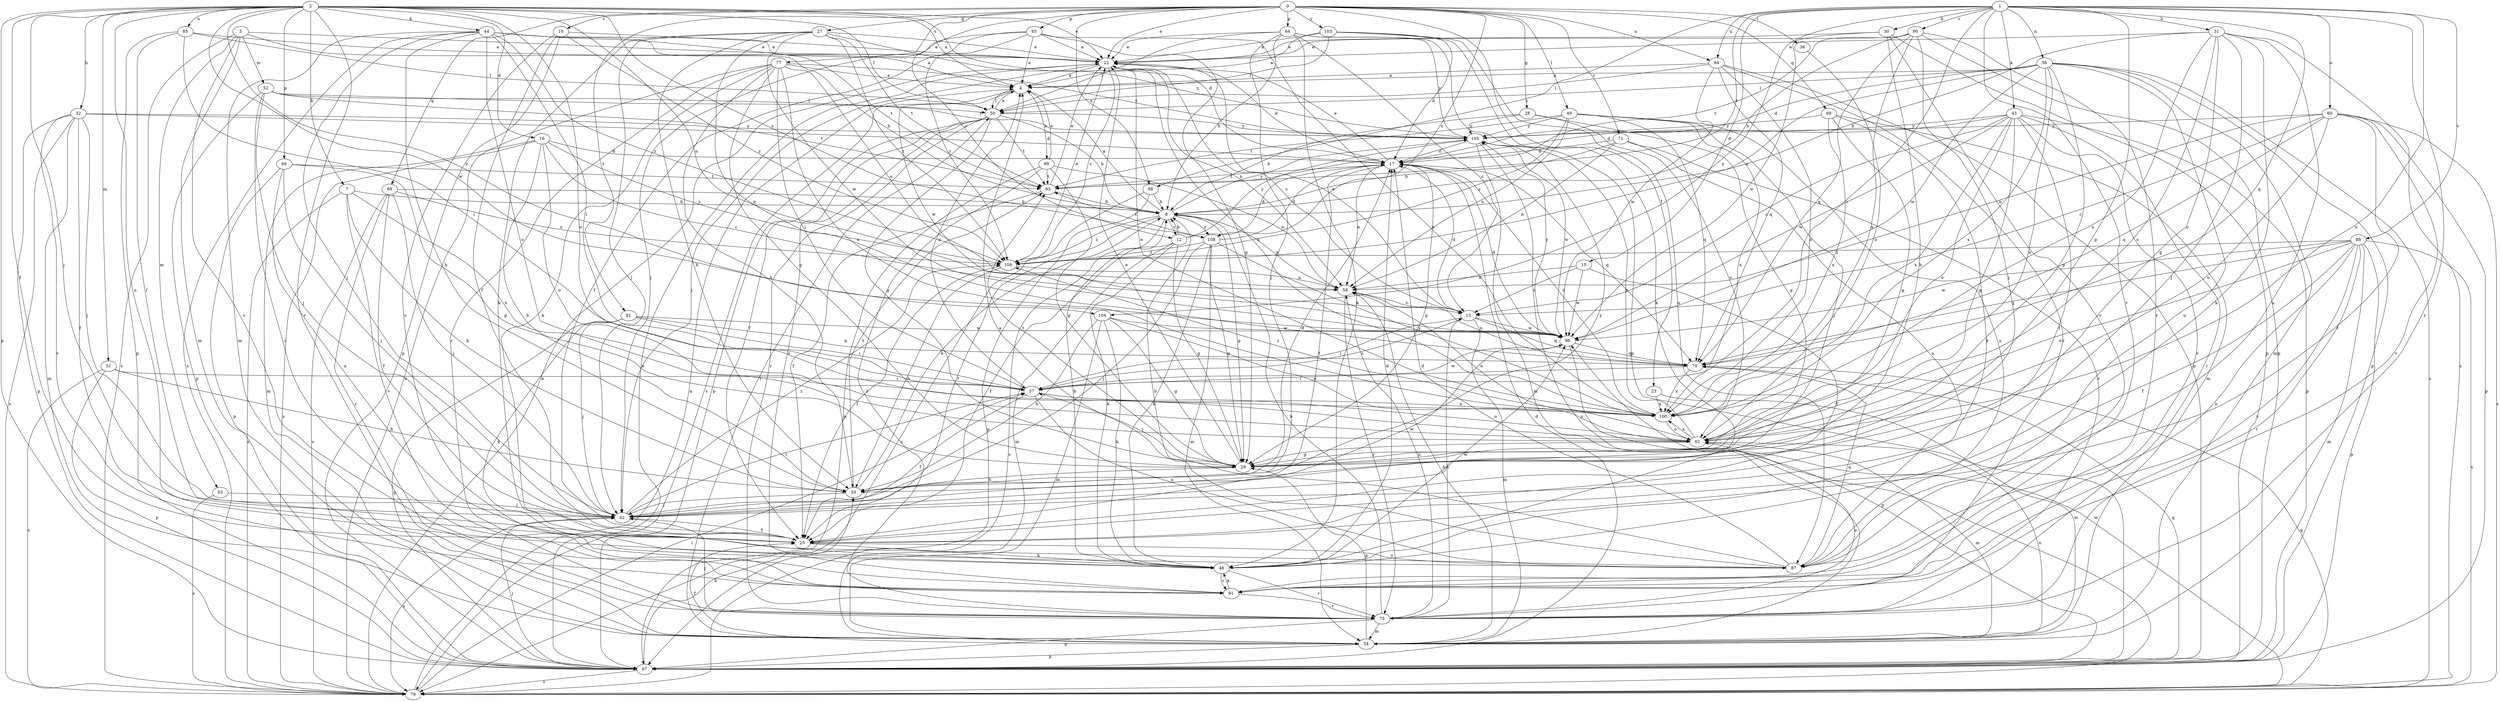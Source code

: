 strict digraph  {
0;
1;
2;
3;
4;
7;
8;
10;
12;
13;
15;
16;
17;
22;
23;
25;
27;
28;
29;
30;
31;
32;
33;
36;
37;
42;
43;
44;
46;
49;
50;
51;
52;
53;
54;
56;
58;
60;
62;
64;
65;
66;
67;
68;
69;
70;
71;
75;
77;
79;
81;
83;
84;
85;
87;
88;
90;
91;
96;
98;
99;
100;
103;
104;
105;
108;
109;
0 -> 10  [label=c];
0 -> 12  [label=c];
0 -> 22  [label=e];
0 -> 23  [label=f];
0 -> 27  [label=g];
0 -> 28  [label=g];
0 -> 36  [label=i];
0 -> 49  [label=l];
0 -> 64  [label=p];
0 -> 65  [label=p];
0 -> 68  [label=q];
0 -> 69  [label=q];
0 -> 71  [label=r];
0 -> 77  [label=s];
0 -> 81  [label=t];
0 -> 84  [label=u];
0 -> 98  [label=x];
0 -> 103  [label=y];
0 -> 108  [label=z];
1 -> 15  [label=d];
1 -> 29  [label=g];
1 -> 30  [label=h];
1 -> 31  [label=h];
1 -> 37  [label=i];
1 -> 43  [label=k];
1 -> 56  [label=n];
1 -> 60  [label=o];
1 -> 62  [label=o];
1 -> 70  [label=q];
1 -> 75  [label=r];
1 -> 83  [label=t];
1 -> 84  [label=u];
1 -> 88  [label=v];
1 -> 90  [label=v];
1 -> 91  [label=v];
1 -> 98  [label=x];
1 -> 104  [label=y];
2 -> 4  [label=a];
2 -> 7  [label=b];
2 -> 16  [label=d];
2 -> 17  [label=d];
2 -> 22  [label=e];
2 -> 25  [label=f];
2 -> 32  [label=h];
2 -> 42  [label=j];
2 -> 44  [label=k];
2 -> 50  [label=l];
2 -> 51  [label=m];
2 -> 58  [label=n];
2 -> 62  [label=o];
2 -> 66  [label=p];
2 -> 67  [label=p];
2 -> 75  [label=r];
2 -> 85  [label=u];
2 -> 87  [label=u];
2 -> 96  [label=w];
2 -> 104  [label=y];
2 -> 108  [label=z];
3 -> 4  [label=a];
3 -> 22  [label=e];
3 -> 52  [label=m];
3 -> 53  [label=m];
3 -> 54  [label=m];
3 -> 79  [label=s];
3 -> 91  [label=v];
4 -> 50  [label=l];
4 -> 79  [label=s];
4 -> 96  [label=w];
4 -> 99  [label=x];
7 -> 8  [label=b];
7 -> 33  [label=h];
7 -> 79  [label=s];
7 -> 91  [label=v];
7 -> 100  [label=x];
8 -> 4  [label=a];
8 -> 12  [label=c];
8 -> 25  [label=f];
8 -> 29  [label=g];
8 -> 58  [label=n];
8 -> 79  [label=s];
8 -> 105  [label=y];
8 -> 108  [label=z];
8 -> 109  [label=z];
10 -> 22  [label=e];
10 -> 25  [label=f];
10 -> 67  [label=p];
10 -> 91  [label=v];
10 -> 109  [label=z];
12 -> 8  [label=b];
12 -> 17  [label=d];
12 -> 25  [label=f];
12 -> 29  [label=g];
12 -> 46  [label=k];
12 -> 54  [label=m];
12 -> 105  [label=y];
13 -> 17  [label=d];
13 -> 22  [label=e];
13 -> 37  [label=i];
13 -> 54  [label=m];
13 -> 70  [label=q];
13 -> 96  [label=w];
15 -> 13  [label=c];
15 -> 25  [label=f];
15 -> 58  [label=n];
15 -> 96  [label=w];
16 -> 13  [label=c];
16 -> 17  [label=d];
16 -> 33  [label=h];
16 -> 54  [label=m];
16 -> 62  [label=o];
16 -> 79  [label=s];
16 -> 109  [label=z];
17 -> 22  [label=e];
17 -> 25  [label=f];
17 -> 29  [label=g];
17 -> 58  [label=n];
17 -> 70  [label=q];
17 -> 83  [label=t];
22 -> 4  [label=a];
22 -> 13  [label=c];
22 -> 17  [label=d];
22 -> 42  [label=j];
22 -> 58  [label=n];
22 -> 100  [label=x];
22 -> 109  [label=z];
23 -> 54  [label=m];
23 -> 100  [label=x];
25 -> 46  [label=k];
25 -> 87  [label=u];
27 -> 22  [label=e];
27 -> 33  [label=h];
27 -> 42  [label=j];
27 -> 46  [label=k];
27 -> 70  [label=q];
27 -> 83  [label=t];
27 -> 96  [label=w];
27 -> 105  [label=y];
27 -> 109  [label=z];
28 -> 8  [label=b];
28 -> 29  [label=g];
28 -> 62  [label=o];
28 -> 105  [label=y];
29 -> 22  [label=e];
29 -> 33  [label=h];
29 -> 37  [label=i];
29 -> 83  [label=t];
30 -> 22  [label=e];
30 -> 33  [label=h];
30 -> 67  [label=p];
30 -> 91  [label=v];
30 -> 96  [label=w];
31 -> 8  [label=b];
31 -> 22  [label=e];
31 -> 29  [label=g];
31 -> 42  [label=j];
31 -> 46  [label=k];
31 -> 62  [label=o];
31 -> 79  [label=s];
31 -> 87  [label=u];
31 -> 100  [label=x];
32 -> 17  [label=d];
32 -> 25  [label=f];
32 -> 42  [label=j];
32 -> 54  [label=m];
32 -> 67  [label=p];
32 -> 79  [label=s];
32 -> 91  [label=v];
32 -> 105  [label=y];
33 -> 8  [label=b];
33 -> 17  [label=d];
33 -> 42  [label=j];
33 -> 83  [label=t];
33 -> 105  [label=y];
36 -> 62  [label=o];
37 -> 4  [label=a];
37 -> 13  [label=c];
37 -> 25  [label=f];
37 -> 62  [label=o];
37 -> 87  [label=u];
37 -> 96  [label=w];
37 -> 100  [label=x];
42 -> 25  [label=f];
42 -> 37  [label=i];
42 -> 79  [label=s];
42 -> 96  [label=w];
42 -> 109  [label=z];
43 -> 13  [label=c];
43 -> 17  [label=d];
43 -> 25  [label=f];
43 -> 29  [label=g];
43 -> 62  [label=o];
43 -> 67  [label=p];
43 -> 75  [label=r];
43 -> 91  [label=v];
43 -> 96  [label=w];
43 -> 100  [label=x];
43 -> 105  [label=y];
44 -> 8  [label=b];
44 -> 22  [label=e];
44 -> 33  [label=h];
44 -> 37  [label=i];
44 -> 42  [label=j];
44 -> 54  [label=m];
44 -> 62  [label=o];
44 -> 79  [label=s];
44 -> 83  [label=t];
44 -> 109  [label=z];
46 -> 8  [label=b];
46 -> 17  [label=d];
46 -> 75  [label=r];
46 -> 91  [label=v];
46 -> 96  [label=w];
49 -> 42  [label=j];
49 -> 58  [label=n];
49 -> 70  [label=q];
49 -> 83  [label=t];
49 -> 87  [label=u];
49 -> 100  [label=x];
49 -> 105  [label=y];
49 -> 109  [label=z];
50 -> 4  [label=a];
50 -> 8  [label=b];
50 -> 25  [label=f];
50 -> 29  [label=g];
50 -> 67  [label=p];
50 -> 75  [label=r];
50 -> 83  [label=t];
50 -> 91  [label=v];
50 -> 105  [label=y];
51 -> 33  [label=h];
51 -> 37  [label=i];
51 -> 67  [label=p];
51 -> 79  [label=s];
52 -> 42  [label=j];
52 -> 50  [label=l];
52 -> 67  [label=p];
52 -> 83  [label=t];
52 -> 91  [label=v];
52 -> 105  [label=y];
53 -> 42  [label=j];
53 -> 79  [label=s];
54 -> 25  [label=f];
54 -> 29  [label=g];
54 -> 50  [label=l];
54 -> 58  [label=n];
54 -> 62  [label=o];
54 -> 67  [label=p];
56 -> 4  [label=a];
56 -> 17  [label=d];
56 -> 29  [label=g];
56 -> 50  [label=l];
56 -> 54  [label=m];
56 -> 62  [label=o];
56 -> 67  [label=p];
56 -> 79  [label=s];
56 -> 87  [label=u];
56 -> 96  [label=w];
56 -> 100  [label=x];
56 -> 109  [label=z];
58 -> 13  [label=c];
58 -> 62  [label=o];
58 -> 75  [label=r];
60 -> 13  [label=c];
60 -> 25  [label=f];
60 -> 58  [label=n];
60 -> 62  [label=o];
60 -> 67  [label=p];
60 -> 70  [label=q];
60 -> 79  [label=s];
60 -> 91  [label=v];
60 -> 105  [label=y];
62 -> 29  [label=g];
62 -> 54  [label=m];
62 -> 100  [label=x];
62 -> 105  [label=y];
64 -> 8  [label=b];
64 -> 13  [label=c];
64 -> 22  [label=e];
64 -> 42  [label=j];
64 -> 46  [label=k];
64 -> 50  [label=l];
64 -> 67  [label=p];
64 -> 105  [label=y];
65 -> 4  [label=a];
65 -> 22  [label=e];
65 -> 25  [label=f];
65 -> 29  [label=g];
65 -> 42  [label=j];
65 -> 100  [label=x];
65 -> 109  [label=z];
66 -> 29  [label=g];
66 -> 42  [label=j];
66 -> 67  [label=p];
66 -> 83  [label=t];
66 -> 87  [label=u];
67 -> 17  [label=d];
67 -> 22  [label=e];
67 -> 33  [label=h];
67 -> 42  [label=j];
67 -> 70  [label=q];
67 -> 79  [label=s];
68 -> 8  [label=b];
68 -> 25  [label=f];
68 -> 42  [label=j];
68 -> 75  [label=r];
68 -> 79  [label=s];
68 -> 109  [label=z];
69 -> 29  [label=g];
69 -> 46  [label=k];
69 -> 54  [label=m];
69 -> 100  [label=x];
69 -> 105  [label=y];
70 -> 37  [label=i];
70 -> 58  [label=n];
70 -> 100  [label=x];
71 -> 8  [label=b];
71 -> 17  [label=d];
71 -> 58  [label=n];
71 -> 75  [label=r];
71 -> 87  [label=u];
75 -> 8  [label=b];
75 -> 13  [label=c];
75 -> 42  [label=j];
75 -> 54  [label=m];
75 -> 58  [label=n];
75 -> 62  [label=o];
75 -> 67  [label=p];
77 -> 4  [label=a];
77 -> 29  [label=g];
77 -> 33  [label=h];
77 -> 37  [label=i];
77 -> 46  [label=k];
77 -> 58  [label=n];
77 -> 75  [label=r];
77 -> 79  [label=s];
77 -> 100  [label=x];
77 -> 105  [label=y];
79 -> 4  [label=a];
79 -> 22  [label=e];
79 -> 37  [label=i];
79 -> 70  [label=q];
79 -> 96  [label=w];
81 -> 37  [label=i];
81 -> 42  [label=j];
81 -> 46  [label=k];
81 -> 67  [label=p];
81 -> 70  [label=q];
81 -> 96  [label=w];
83 -> 8  [label=b];
83 -> 22  [label=e];
83 -> 25  [label=f];
84 -> 4  [label=a];
84 -> 50  [label=l];
84 -> 67  [label=p];
84 -> 70  [label=q];
84 -> 75  [label=r];
84 -> 96  [label=w];
84 -> 100  [label=x];
85 -> 22  [label=e];
85 -> 25  [label=f];
85 -> 37  [label=i];
85 -> 50  [label=l];
85 -> 67  [label=p];
87 -> 4  [label=a];
87 -> 8  [label=b];
87 -> 17  [label=d];
87 -> 70  [label=q];
88 -> 25  [label=f];
88 -> 54  [label=m];
88 -> 62  [label=o];
88 -> 67  [label=p];
88 -> 70  [label=q];
88 -> 75  [label=r];
88 -> 79  [label=s];
88 -> 87  [label=u];
88 -> 91  [label=v];
88 -> 96  [label=w];
88 -> 109  [label=z];
90 -> 8  [label=b];
90 -> 22  [label=e];
90 -> 42  [label=j];
90 -> 67  [label=p];
90 -> 70  [label=q];
90 -> 83  [label=t];
90 -> 91  [label=v];
90 -> 100  [label=x];
91 -> 46  [label=k];
91 -> 75  [label=r];
96 -> 17  [label=d];
96 -> 67  [label=p];
96 -> 70  [label=q];
96 -> 105  [label=y];
98 -> 8  [label=b];
98 -> 67  [label=p];
98 -> 79  [label=s];
99 -> 4  [label=a];
99 -> 29  [label=g];
99 -> 58  [label=n];
99 -> 67  [label=p];
99 -> 75  [label=r];
99 -> 83  [label=t];
100 -> 17  [label=d];
100 -> 22  [label=e];
100 -> 62  [label=o];
100 -> 109  [label=z];
103 -> 4  [label=a];
103 -> 17  [label=d];
103 -> 22  [label=e];
103 -> 46  [label=k];
103 -> 50  [label=l];
103 -> 87  [label=u];
104 -> 29  [label=g];
104 -> 33  [label=h];
104 -> 46  [label=k];
104 -> 54  [label=m];
104 -> 62  [label=o];
104 -> 96  [label=w];
105 -> 17  [label=d];
105 -> 54  [label=m];
105 -> 79  [label=s];
105 -> 96  [label=w];
108 -> 17  [label=d];
108 -> 29  [label=g];
108 -> 42  [label=j];
108 -> 46  [label=k];
108 -> 54  [label=m];
108 -> 83  [label=t];
108 -> 100  [label=x];
108 -> 109  [label=z];
109 -> 22  [label=e];
109 -> 25  [label=f];
109 -> 33  [label=h];
109 -> 58  [label=n];
}
